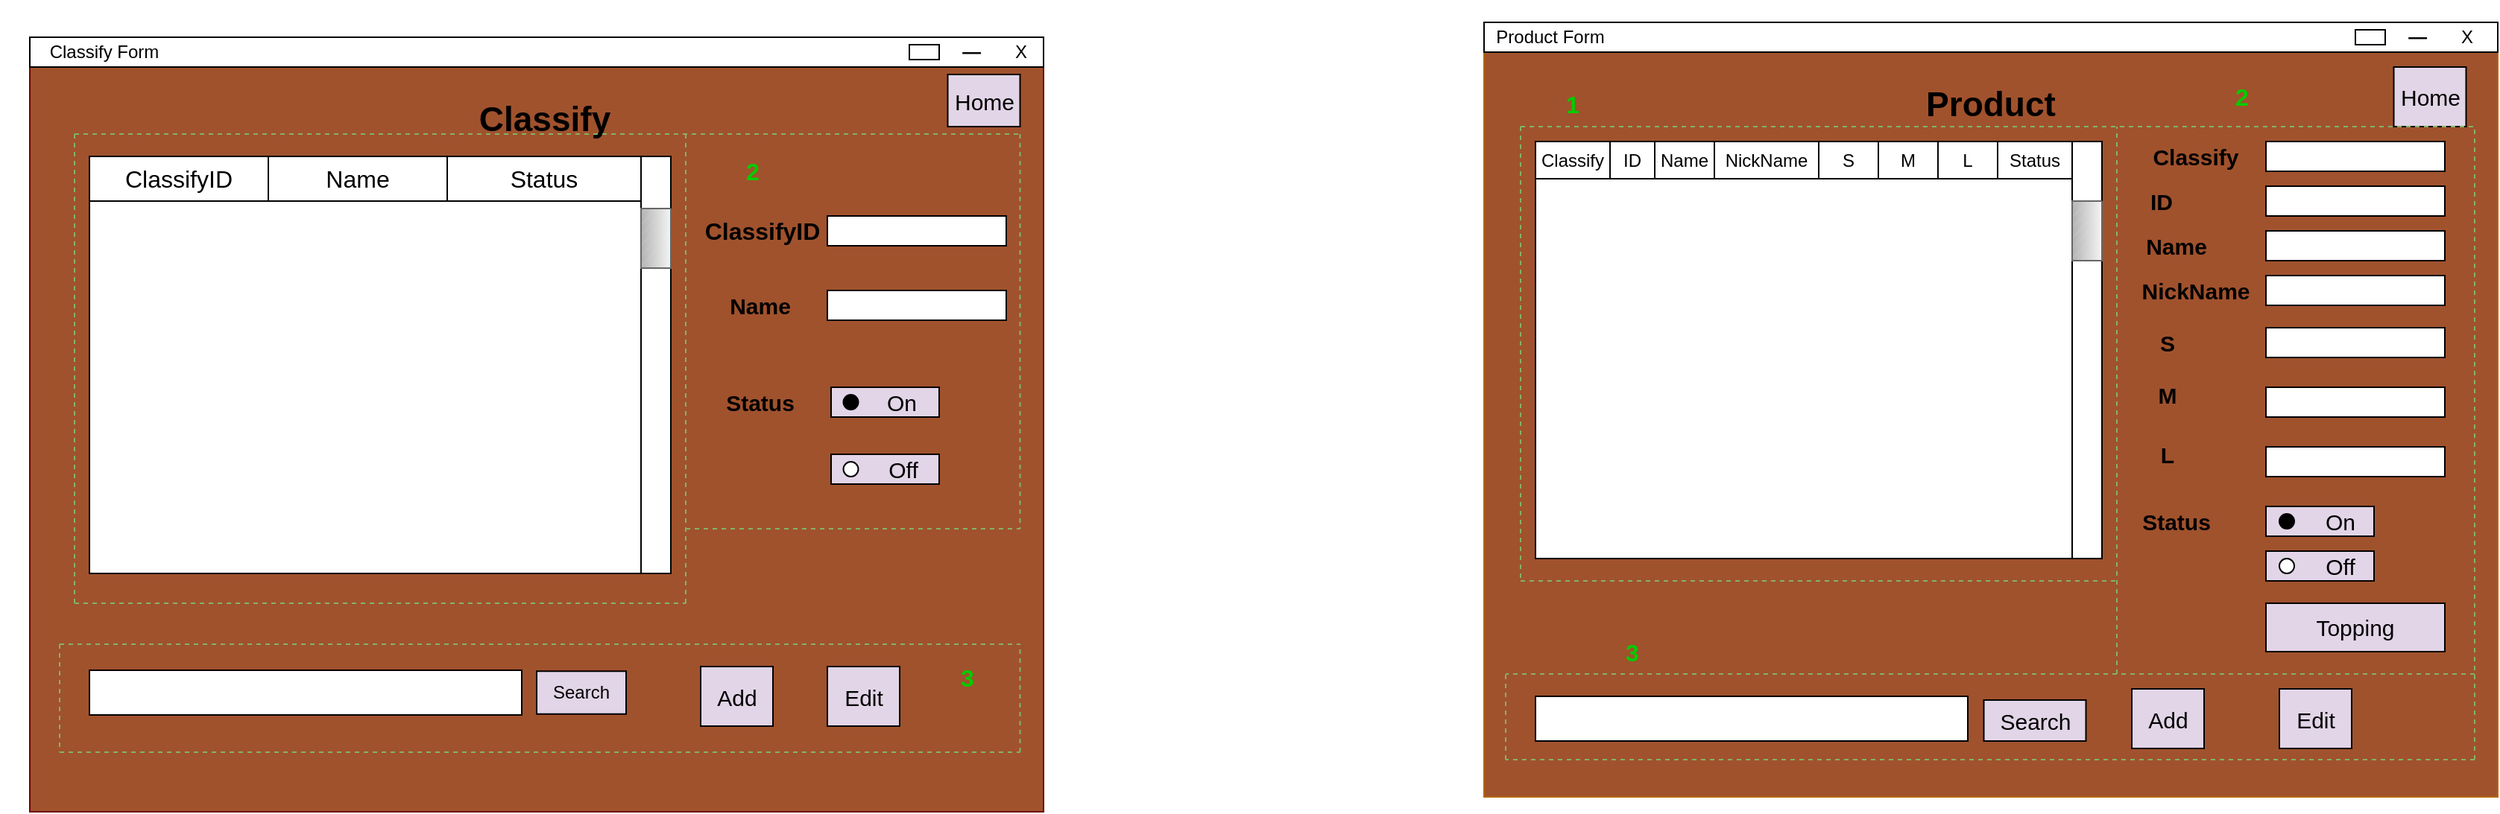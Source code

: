 <mxfile version="17.4.2" type="device"><diagram id="q8lKJVzKrekcvwkOTJQg" name="Page-1"><mxGraphModel dx="1021" dy="651" grid="1" gridSize="10" guides="1" tooltips="1" connect="1" arrows="1" fold="1" page="1" pageScale="1" pageWidth="850" pageHeight="1100" math="0" shadow="0"><root><mxCell id="0"/><mxCell id="1" parent="0"/><mxCell id="ak0xcF1n93-fS8Q3N2Ez-2" value="" style="rounded=0;whiteSpace=wrap;html=1;fillColor=#A0522D;strokeColor=#6F0000;strokeWidth=1;fontColor=#ffffff;" parent="1" vertex="1"><mxGeometry x="80" y="60" width="680" height="500" as="geometry"/></mxCell><mxCell id="ak0xcF1n93-fS8Q3N2Ez-3" value="" style="rounded=0;whiteSpace=wrap;html=1;" parent="1" vertex="1"><mxGeometry x="80" y="40" width="680" height="20" as="geometry"/></mxCell><mxCell id="ak0xcF1n93-fS8Q3N2Ez-4" value="" style="rounded=0;whiteSpace=wrap;html=1;" parent="1" vertex="1"><mxGeometry x="670" y="45" width="20" height="10" as="geometry"/></mxCell><mxCell id="ak0xcF1n93-fS8Q3N2Ez-5" value="X" style="text;html=1;strokeColor=none;fillColor=none;align=center;verticalAlign=middle;whiteSpace=wrap;rounded=0;" parent="1" vertex="1"><mxGeometry x="730" y="40" width="30" height="20" as="geometry"/></mxCell><mxCell id="ak0xcF1n93-fS8Q3N2Ez-6" value="&lt;p class=&quot;MsoListParagraph&quot; style=&quot;margin-left: 55.2pt ; text-align: justify ; line-height: 150%&quot;&gt;&lt;b&gt;&lt;span style=&quot;font-size: 13.0pt ; line-height: 150% ; font-family: &amp;#34;times new roman&amp;#34; , serif&quot;&gt;─&lt;/span&gt;&lt;/b&gt;&lt;/p&gt;" style="text;html=1;strokeColor=none;fillColor=none;align=center;verticalAlign=middle;whiteSpace=wrap;rounded=0;" parent="1" vertex="1"><mxGeometry x="660" y="40" width="30" height="20" as="geometry"/></mxCell><mxCell id="ak0xcF1n93-fS8Q3N2Ez-7" value="Classify Form" style="text;html=1;strokeColor=none;fillColor=none;align=center;verticalAlign=middle;whiteSpace=wrap;rounded=0;" parent="1" vertex="1"><mxGeometry x="60" y="35" width="140" height="30" as="geometry"/></mxCell><mxCell id="ak0xcF1n93-fS8Q3N2Ez-8" value="&lt;span style=&quot;font-size: 23px&quot;&gt;&lt;b&gt;Classify&lt;/b&gt;&lt;/span&gt;" style="text;html=1;strokeColor=none;fillColor=none;align=center;verticalAlign=middle;whiteSpace=wrap;rounded=0;" parent="1" vertex="1"><mxGeometry x="318" y="80" width="215" height="30" as="geometry"/></mxCell><mxCell id="ak0xcF1n93-fS8Q3N2Ez-40" value="" style="rounded=0;whiteSpace=wrap;html=1;" parent="1" vertex="1"><mxGeometry x="120" y="120" width="380" height="280" as="geometry"/></mxCell><mxCell id="ak0xcF1n93-fS8Q3N2Ez-58" value="" style="rounded=0;whiteSpace=wrap;html=1;fontSize=15;fontColor=#000000;" parent="1" vertex="1"><mxGeometry x="120" y="465" width="290" height="30" as="geometry"/></mxCell><mxCell id="ak0xcF1n93-fS8Q3N2Ez-59" value="" style="rounded=0;whiteSpace=wrap;html=1;fontSize=15;fontColor=#000000;" parent="1" vertex="1"><mxGeometry x="615" y="210" width="120" height="20" as="geometry"/></mxCell><mxCell id="ak0xcF1n93-fS8Q3N2Ez-60" value="&lt;span style=&quot;color: rgb(0 , 0 , 0) ; font-size: 16px&quot;&gt;&lt;b&gt;ClassifyID&lt;/b&gt;&lt;/span&gt;" style="text;html=1;strokeColor=none;fillColor=none;align=center;verticalAlign=middle;whiteSpace=wrap;rounded=0;fontSize=15;fontColor=#FF0000;" parent="1" vertex="1"><mxGeometry x="533" y="155" width="77" height="30" as="geometry"/></mxCell><mxCell id="ak0xcF1n93-fS8Q3N2Ez-61" value="&lt;b&gt;Name&lt;/b&gt;" style="text;html=1;strokeColor=none;fillColor=none;align=center;verticalAlign=middle;whiteSpace=wrap;rounded=0;fontSize=15;fontColor=#000000;" parent="1" vertex="1"><mxGeometry x="540" y="205" width="60" height="30" as="geometry"/></mxCell><mxCell id="ak0xcF1n93-fS8Q3N2Ez-64" value="" style="rounded=0;whiteSpace=wrap;html=1;fontSize=15;fontColor=#000000;" parent="1" vertex="1"><mxGeometry x="615" y="160" width="120" height="20" as="geometry"/></mxCell><mxCell id="ak0xcF1n93-fS8Q3N2Ez-73" value="Add" style="rounded=0;whiteSpace=wrap;html=1;fontSize=15;fontColor=#000000;fillColor=#E1D5E7;" parent="1" vertex="1"><mxGeometry x="530" y="462.5" width="48.5" height="40" as="geometry"/></mxCell><mxCell id="ak0xcF1n93-fS8Q3N2Ez-74" value="Edit" style="rounded=0;whiteSpace=wrap;html=1;fontSize=15;fontColor=#000000;fillColor=#E1D5E7;" parent="1" vertex="1"><mxGeometry x="615" y="462.5" width="48.5" height="40" as="geometry"/></mxCell><mxCell id="ak0xcF1n93-fS8Q3N2Ez-75" value="&lt;b&gt;Status&lt;/b&gt;" style="text;html=1;strokeColor=none;fillColor=none;align=center;verticalAlign=middle;whiteSpace=wrap;rounded=0;fontSize=15;fontColor=#000000;" parent="1" vertex="1"><mxGeometry x="540" y="270" width="60" height="30" as="geometry"/></mxCell><mxCell id="ak0xcF1n93-fS8Q3N2Ez-76" value="Home" style="rounded=0;whiteSpace=wrap;html=1;fontSize=15;fontColor=#000000;fillColor=#E1D5E7;" parent="1" vertex="1"><mxGeometry x="695.75" y="65" width="48.5" height="35" as="geometry"/></mxCell><mxCell id="ak0xcF1n93-fS8Q3N2Ez-80" value="" style="rounded=0;whiteSpace=wrap;html=1;fontSize=15;fontColor=#000000;fillColor=#E1D5E7;" parent="1" vertex="1"><mxGeometry x="617.5" y="275" width="72.5" height="20" as="geometry"/></mxCell><mxCell id="ak0xcF1n93-fS8Q3N2Ez-81" value="" style="rounded=0;whiteSpace=wrap;html=1;fontSize=15;fontColor=#000000;fillColor=#E1D5E7;" parent="1" vertex="1"><mxGeometry x="617.5" y="320" width="72.5" height="20" as="geometry"/></mxCell><mxCell id="ak0xcF1n93-fS8Q3N2Ez-82" value="On" style="text;html=1;strokeColor=none;fillColor=none;align=center;verticalAlign=middle;whiteSpace=wrap;rounded=0;fontSize=15;fontColor=#000000;" parent="1" vertex="1"><mxGeometry x="640" y="280" width="50" height="10" as="geometry"/></mxCell><mxCell id="ak0xcF1n93-fS8Q3N2Ez-83" value="Off" style="text;html=1;strokeColor=none;fillColor=none;align=center;verticalAlign=middle;whiteSpace=wrap;rounded=0;fontSize=15;fontColor=#000000;" parent="1" vertex="1"><mxGeometry x="635.75" y="325" width="60" height="10" as="geometry"/></mxCell><mxCell id="ak0xcF1n93-fS8Q3N2Ez-84" value="" style="ellipse;whiteSpace=wrap;html=1;aspect=fixed;fontSize=15;fontColor=#000000;fillColor=#000000;" parent="1" vertex="1"><mxGeometry x="625.75" y="280" width="10" height="10" as="geometry"/></mxCell><mxCell id="ak0xcF1n93-fS8Q3N2Ez-85" value="" style="ellipse;whiteSpace=wrap;html=1;aspect=fixed;fontSize=15;fontColor=#000000;fillColor=#FFFFFF;" parent="1" vertex="1"><mxGeometry x="625.75" y="325" width="10" height="10" as="geometry"/></mxCell><mxCell id="ak0xcF1n93-fS8Q3N2Ez-91" value="" style="rounded=0;whiteSpace=wrap;html=1;fillColor=#A0522D;strokeColor=#b46504;" parent="1" vertex="1"><mxGeometry x="1055.5" y="50" width="680" height="500" as="geometry"/></mxCell><mxCell id="ak0xcF1n93-fS8Q3N2Ez-92" value="" style="rounded=0;whiteSpace=wrap;html=1;" parent="1" vertex="1"><mxGeometry x="1055.5" y="30" width="680" height="20" as="geometry"/></mxCell><mxCell id="ak0xcF1n93-fS8Q3N2Ez-93" value="" style="rounded=0;whiteSpace=wrap;html=1;" parent="1" vertex="1"><mxGeometry x="1640" y="35" width="20" height="10" as="geometry"/></mxCell><mxCell id="ak0xcF1n93-fS8Q3N2Ez-94" value="X" style="text;html=1;strokeColor=none;fillColor=none;align=center;verticalAlign=middle;whiteSpace=wrap;rounded=0;" parent="1" vertex="1"><mxGeometry x="1700" y="30" width="30" height="20" as="geometry"/></mxCell><mxCell id="ak0xcF1n93-fS8Q3N2Ez-95" value="&lt;p class=&quot;MsoListParagraph&quot; style=&quot;margin-left: 55.2pt ; text-align: justify ; line-height: 150%&quot;&gt;&lt;b&gt;&lt;span style=&quot;font-size: 13.0pt ; line-height: 150% ; font-family: &amp;#34;times new roman&amp;#34; , serif&quot;&gt;─&lt;/span&gt;&lt;/b&gt;&lt;/p&gt;" style="text;html=1;strokeColor=none;fillColor=none;align=center;verticalAlign=middle;whiteSpace=wrap;rounded=0;" parent="1" vertex="1"><mxGeometry x="1630" y="30" width="30" height="20" as="geometry"/></mxCell><mxCell id="ak0xcF1n93-fS8Q3N2Ez-96" value="Product Form" style="text;html=1;strokeColor=none;fillColor=none;align=center;verticalAlign=middle;whiteSpace=wrap;rounded=0;" parent="1" vertex="1"><mxGeometry x="1030" y="25" width="140" height="30" as="geometry"/></mxCell><mxCell id="ak0xcF1n93-fS8Q3N2Ez-97" value="&lt;span style=&quot;font-size: 23px&quot;&gt;&lt;b&gt;Product&lt;/b&gt;&lt;/span&gt;" style="text;html=1;strokeColor=none;fillColor=none;align=center;verticalAlign=middle;whiteSpace=wrap;rounded=0;" parent="1" vertex="1"><mxGeometry x="1288" y="70" width="215" height="30" as="geometry"/></mxCell><mxCell id="ak0xcF1n93-fS8Q3N2Ez-98" value="" style="rounded=0;whiteSpace=wrap;html=1;" parent="1" vertex="1"><mxGeometry x="1090" y="110" width="380" height="280" as="geometry"/></mxCell><mxCell id="ak0xcF1n93-fS8Q3N2Ez-110" value="" style="rounded=0;whiteSpace=wrap;html=1;fontSize=15;fontColor=#000000;" parent="1" vertex="1"><mxGeometry x="1090" y="482.5" width="290" height="30" as="geometry"/></mxCell><mxCell id="ak0xcF1n93-fS8Q3N2Ez-111" value="" style="rounded=0;whiteSpace=wrap;html=1;fontSize=15;fontColor=#000000;" parent="1" vertex="1"><mxGeometry x="1580" y="200" width="120" height="20" as="geometry"/></mxCell><mxCell id="ak0xcF1n93-fS8Q3N2Ez-112" value="&lt;font color=&quot;#000000&quot;&gt;&lt;b&gt;Classify&lt;/b&gt;&lt;/font&gt;" style="text;html=1;strokeColor=none;fillColor=none;align=center;verticalAlign=middle;whiteSpace=wrap;rounded=0;fontSize=15;fontColor=#FF0000;" parent="1" vertex="1"><mxGeometry x="1503" y="105" width="60" height="30" as="geometry"/></mxCell><mxCell id="ak0xcF1n93-fS8Q3N2Ez-113" value="&lt;b&gt;Name&lt;/b&gt;" style="text;html=1;strokeColor=none;fillColor=none;align=center;verticalAlign=middle;whiteSpace=wrap;rounded=0;fontSize=15;fontColor=#000000;" parent="1" vertex="1"><mxGeometry x="1490" y="165" width="60" height="30" as="geometry"/></mxCell><mxCell id="ak0xcF1n93-fS8Q3N2Ez-116" value="" style="rounded=0;whiteSpace=wrap;html=1;fontSize=15;fontColor=#000000;" parent="1" vertex="1"><mxGeometry x="1580" y="110" width="120" height="20" as="geometry"/></mxCell><mxCell id="ak0xcF1n93-fS8Q3N2Ez-122" value="Add" style="rounded=0;whiteSpace=wrap;html=1;fontSize=15;fontColor=#000000;fillColor=#E1D5E7;" parent="1" vertex="1"><mxGeometry x="1490" y="477.5" width="48.5" height="40" as="geometry"/></mxCell><mxCell id="ak0xcF1n93-fS8Q3N2Ez-123" value="Edit" style="rounded=0;whiteSpace=wrap;html=1;fontSize=15;fontColor=#000000;fillColor=#E1D5E7;" parent="1" vertex="1"><mxGeometry x="1589" y="477.5" width="48.5" height="40" as="geometry"/></mxCell><mxCell id="ak0xcF1n93-fS8Q3N2Ez-124" value="&lt;b&gt;Status&lt;/b&gt;" style="text;html=1;strokeColor=none;fillColor=none;align=center;verticalAlign=middle;whiteSpace=wrap;rounded=0;fontSize=15;fontColor=#000000;" parent="1" vertex="1"><mxGeometry x="1490" y="350" width="60" height="30" as="geometry"/></mxCell><mxCell id="ak0xcF1n93-fS8Q3N2Ez-125" value="Home" style="rounded=0;whiteSpace=wrap;html=1;fontSize=15;fontColor=#000000;fillColor=#E1D5E7;" parent="1" vertex="1"><mxGeometry x="1665.75" y="60" width="48.5" height="40" as="geometry"/></mxCell><mxCell id="ak0xcF1n93-fS8Q3N2Ez-129" value="" style="rounded=0;whiteSpace=wrap;html=1;fontSize=15;fontColor=#000000;fillColor=#E1D5E7;" parent="1" vertex="1"><mxGeometry x="1580" y="355" width="72.5" height="20" as="geometry"/></mxCell><mxCell id="ak0xcF1n93-fS8Q3N2Ez-130" value="" style="rounded=0;whiteSpace=wrap;html=1;fontSize=15;fontColor=#000000;fillColor=#E1D5E7;" parent="1" vertex="1"><mxGeometry x="1580" y="385" width="72.5" height="20" as="geometry"/></mxCell><mxCell id="ak0xcF1n93-fS8Q3N2Ez-131" value="On" style="text;html=1;strokeColor=none;fillColor=none;align=center;verticalAlign=middle;whiteSpace=wrap;rounded=0;fontSize=15;fontColor=#000000;rotation=0;" parent="1" vertex="1"><mxGeometry x="1605" y="360" width="50" height="10" as="geometry"/></mxCell><mxCell id="ak0xcF1n93-fS8Q3N2Ez-132" value="Off" style="text;html=1;strokeColor=none;fillColor=none;align=center;verticalAlign=middle;whiteSpace=wrap;rounded=0;fontSize=15;fontColor=#000000;" parent="1" vertex="1"><mxGeometry x="1600" y="390" width="60" height="10" as="geometry"/></mxCell><mxCell id="ak0xcF1n93-fS8Q3N2Ez-133" value="" style="ellipse;whiteSpace=wrap;html=1;aspect=fixed;fontSize=15;fontColor=#000000;fillColor=#000000;" parent="1" vertex="1"><mxGeometry x="1589" y="360" width="10" height="10" as="geometry"/></mxCell><mxCell id="ak0xcF1n93-fS8Q3N2Ez-134" value="" style="ellipse;whiteSpace=wrap;html=1;aspect=fixed;fontSize=15;fontColor=#000000;fillColor=#FFFFFF;" parent="1" vertex="1"><mxGeometry x="1589" y="390" width="10" height="10" as="geometry"/></mxCell><mxCell id="ak0xcF1n93-fS8Q3N2Ez-164" value="&lt;span style=&quot;font-size: 15px&quot;&gt;&lt;b&gt;ID&lt;/b&gt;&lt;/span&gt;" style="text;html=1;strokeColor=none;fillColor=none;align=center;verticalAlign=middle;whiteSpace=wrap;rounded=0;fontSize=12;fontColor=#000000;" parent="1" vertex="1"><mxGeometry x="1480" y="135" width="60" height="30" as="geometry"/></mxCell><mxCell id="ak0xcF1n93-fS8Q3N2Ez-165" value="" style="rounded=0;whiteSpace=wrap;html=1;fontSize=15;fontColor=#000000;" parent="1" vertex="1"><mxGeometry x="1580" y="140" width="120" height="20" as="geometry"/></mxCell><mxCell id="ak0xcF1n93-fS8Q3N2Ez-167" value="&lt;span style=&quot;font-size: 15px&quot;&gt;&lt;b&gt;S&lt;/b&gt;&lt;/span&gt;" style="text;html=1;strokeColor=none;fillColor=none;align=center;verticalAlign=middle;whiteSpace=wrap;rounded=0;fontSize=12;fontColor=#000000;" parent="1" vertex="1"><mxGeometry x="1484.25" y="230" width="60" height="30" as="geometry"/></mxCell><mxCell id="ak0xcF1n93-fS8Q3N2Ez-168" value="&lt;b&gt;M&lt;/b&gt;" style="text;html=1;strokeColor=none;fillColor=none;align=center;verticalAlign=middle;whiteSpace=wrap;rounded=0;fontSize=15;fontColor=#000000;" parent="1" vertex="1"><mxGeometry x="1484.25" y="265" width="60" height="30" as="geometry"/></mxCell><mxCell id="ak0xcF1n93-fS8Q3N2Ez-169" value="&lt;b&gt;L&lt;/b&gt;" style="text;html=1;strokeColor=none;fillColor=none;align=center;verticalAlign=middle;whiteSpace=wrap;rounded=0;fontSize=15;fontColor=#000000;" parent="1" vertex="1"><mxGeometry x="1484.25" y="305" width="60" height="30" as="geometry"/></mxCell><mxCell id="ak0xcF1n93-fS8Q3N2Ez-171" value="" style="rounded=0;whiteSpace=wrap;html=1;fontSize=15;fontColor=#000000;" parent="1" vertex="1"><mxGeometry x="1580" y="235" width="120" height="20" as="geometry"/></mxCell><mxCell id="ak0xcF1n93-fS8Q3N2Ez-173" value="" style="rounded=0;whiteSpace=wrap;html=1;fontSize=15;fontColor=#000000;" parent="1" vertex="1"><mxGeometry x="1580" y="275" width="120" height="20" as="geometry"/></mxCell><mxCell id="ak0xcF1n93-fS8Q3N2Ez-175" value="" style="rounded=0;whiteSpace=wrap;html=1;fontSize=15;fontColor=#000000;" parent="1" vertex="1"><mxGeometry x="1580" y="315" width="120" height="20" as="geometry"/></mxCell><mxCell id="o-FGPBHPvcDrGOD6R7V4-8" value="Topping" style="rounded=0;whiteSpace=wrap;html=1;fontSize=15;fontColor=#000000;fillColor=#E1D5E7;" parent="1" vertex="1"><mxGeometry x="1580" y="420" width="120" height="32.5" as="geometry"/></mxCell><mxCell id="o-FGPBHPvcDrGOD6R7V4-19" value="" style="endArrow=none;dashed=1;html=1;rounded=0;fillColor=#d5e8d4;gradientColor=#97d077;strokeColor=#82b366;entryX=1;entryY=0;entryDx=0;entryDy=0;exitX=0.25;exitY=0;exitDx=0;exitDy=0;" parent="1" edge="1"><mxGeometry width="50" height="50" relative="1" as="geometry"><mxPoint x="1080" y="100" as="sourcePoint"/><mxPoint x="1720" y="100" as="targetPoint"/></mxGeometry></mxCell><mxCell id="o-FGPBHPvcDrGOD6R7V4-22" value="" style="endArrow=none;dashed=1;html=1;rounded=0;fillColor=#d5e8d4;gradientColor=#97d077;strokeColor=#82b366;entryX=0.25;entryY=0;entryDx=0;entryDy=0;exitX=0;exitY=0.5;exitDx=0;exitDy=0;" parent="1" edge="1"><mxGeometry width="50" height="50" relative="1" as="geometry"><mxPoint x="1480" y="467.5" as="sourcePoint"/><mxPoint x="1480" y="100" as="targetPoint"/></mxGeometry></mxCell><mxCell id="o-FGPBHPvcDrGOD6R7V4-25" value="" style="endArrow=none;dashed=1;html=1;rounded=0;fillColor=#d5e8d4;gradientColor=#97d077;strokeColor=#82b366;entryX=0;entryY=0;entryDx=0;entryDy=0;exitX=0.25;exitY=0;exitDx=0;exitDy=0;" parent="1" edge="1"><mxGeometry width="50" height="50" relative="1" as="geometry"><mxPoint x="1080" y="100" as="sourcePoint"/><mxPoint x="1080" y="405.0" as="targetPoint"/></mxGeometry></mxCell><mxCell id="o-FGPBHPvcDrGOD6R7V4-26" value="" style="endArrow=none;dashed=1;html=1;rounded=0;fillColor=#d5e8d4;gradientColor=#97d077;strokeColor=#82b366;entryX=0.25;entryY=0;entryDx=0;entryDy=0;exitX=0;exitY=0;exitDx=0;exitDy=0;" parent="1" edge="1"><mxGeometry width="50" height="50" relative="1" as="geometry"><mxPoint x="1080" y="405.0" as="sourcePoint"/><mxPoint x="1480" y="405" as="targetPoint"/></mxGeometry></mxCell><mxCell id="o-FGPBHPvcDrGOD6R7V4-27" value="&lt;font color=&quot;#000000&quot;&gt;Classify&lt;/font&gt;" style="rounded=0;whiteSpace=wrap;html=1;fontColor=#00CC00;strokeColor=#000000;strokeWidth=1;fillColor=#FFFFFF;" parent="1" vertex="1"><mxGeometry x="1090" y="110" width="50" height="25" as="geometry"/></mxCell><mxCell id="o-FGPBHPvcDrGOD6R7V4-28" value="&lt;font color=&quot;#000000&quot;&gt;ID&lt;/font&gt;" style="rounded=0;whiteSpace=wrap;html=1;fontColor=#00CC00;strokeColor=#000000;strokeWidth=1;fillColor=#FFFFFF;" parent="1" vertex="1"><mxGeometry x="1140" y="110" width="30" height="25" as="geometry"/></mxCell><mxCell id="o-FGPBHPvcDrGOD6R7V4-29" value="&lt;font color=&quot;#000000&quot;&gt;Name&lt;/font&gt;" style="rounded=0;whiteSpace=wrap;html=1;fontColor=#00CC00;strokeColor=#000000;strokeWidth=1;fillColor=#FFFFFF;" parent="1" vertex="1"><mxGeometry x="1170" y="110" width="40" height="25" as="geometry"/></mxCell><mxCell id="o-FGPBHPvcDrGOD6R7V4-30" value="&lt;font color=&quot;#000000&quot;&gt;S&lt;/font&gt;" style="rounded=0;whiteSpace=wrap;html=1;fontColor=#00CC00;strokeColor=#000000;strokeWidth=1;fillColor=#FFFFFF;" parent="1" vertex="1"><mxGeometry x="1280" y="110" width="40" height="25" as="geometry"/></mxCell><mxCell id="o-FGPBHPvcDrGOD6R7V4-31" value="&lt;font color=&quot;#000000&quot;&gt;M&lt;/font&gt;" style="rounded=0;whiteSpace=wrap;html=1;fontColor=#00CC00;strokeColor=#000000;strokeWidth=1;fillColor=#FFFFFF;" parent="1" vertex="1"><mxGeometry x="1320" y="110" width="40" height="25" as="geometry"/></mxCell><mxCell id="o-FGPBHPvcDrGOD6R7V4-32" value="&lt;font color=&quot;#000000&quot;&gt;L&lt;/font&gt;" style="rounded=0;whiteSpace=wrap;html=1;fontColor=#00CC00;strokeColor=#000000;strokeWidth=1;fillColor=#FFFFFF;" parent="1" vertex="1"><mxGeometry x="1360" y="110" width="40" height="25" as="geometry"/></mxCell><mxCell id="o-FGPBHPvcDrGOD6R7V4-33" value="&lt;font color=&quot;#000000&quot;&gt;Status&lt;/font&gt;" style="rounded=0;whiteSpace=wrap;html=1;fontColor=#00CC00;strokeColor=#000000;strokeWidth=1;fillColor=#FFFFFF;" parent="1" vertex="1"><mxGeometry x="1400" y="110" width="50" height="25" as="geometry"/></mxCell><mxCell id="o-FGPBHPvcDrGOD6R7V4-35" value="" style="rounded=0;whiteSpace=wrap;html=1;strokeWidth=1;rotation=90;" parent="1" vertex="1"><mxGeometry x="1320" y="240" width="280" height="20" as="geometry"/></mxCell><mxCell id="o-FGPBHPvcDrGOD6R7V4-36" value="" style="verticalLabelPosition=bottom;verticalAlign=top;html=1;shape=mxgraph.basic.patternFillRect;fillStyle=diagRev;step=5;fillStrokeWidth=0.2;fillStrokeColor=#dddddd;strokeWidth=1;rotation=90;fillColor=#f5f5f5;strokeColor=#666666;gradientColor=#b3b3b3;" parent="1" vertex="1"><mxGeometry x="1440" y="160" width="40" height="20" as="geometry"/></mxCell><mxCell id="o-FGPBHPvcDrGOD6R7V4-37" value="Search" style="rounded=0;whiteSpace=wrap;html=1;fontSize=15;fontColor=#000000;fillColor=#E1D5E7;" parent="1" vertex="1"><mxGeometry x="1390.75" y="485" width="68.5" height="27.5" as="geometry"/></mxCell><mxCell id="o-FGPBHPvcDrGOD6R7V4-39" value="" style="endArrow=none;dashed=1;html=1;rounded=0;fillColor=#d5e8d4;gradientColor=#97d077;strokeColor=#82b366;entryX=1;entryY=0;entryDx=0;entryDy=0;exitX=1;exitY=1;exitDx=0;exitDy=0;" parent="1" edge="1"><mxGeometry width="50" height="50" relative="1" as="geometry"><mxPoint x="1720" y="525" as="sourcePoint"/><mxPoint x="1720" y="100" as="targetPoint"/></mxGeometry></mxCell><mxCell id="o-FGPBHPvcDrGOD6R7V4-42" value="" style="endArrow=none;dashed=1;html=1;rounded=0;fillColor=#d5e8d4;gradientColor=#97d077;strokeColor=#82b366;entryX=0;entryY=0.5;entryDx=0;entryDy=0;exitX=1;exitY=0.5;exitDx=0;exitDy=0;" parent="1" edge="1"><mxGeometry width="50" height="50" relative="1" as="geometry"><mxPoint x="1720" y="467.5" as="sourcePoint"/><mxPoint x="1070" y="467.5" as="targetPoint"/></mxGeometry></mxCell><mxCell id="o-FGPBHPvcDrGOD6R7V4-47" value="" style="endArrow=none;dashed=1;html=1;rounded=0;fillColor=#d5e8d4;gradientColor=#97d077;strokeColor=#82b366;entryX=0;entryY=0.5;entryDx=0;entryDy=0;exitX=0;exitY=0.75;exitDx=0;exitDy=0;" parent="1" edge="1"><mxGeometry width="50" height="50" relative="1" as="geometry"><mxPoint x="1070" y="525" as="sourcePoint"/><mxPoint x="1070" y="467.5" as="targetPoint"/></mxGeometry></mxCell><mxCell id="o-FGPBHPvcDrGOD6R7V4-49" value="" style="endArrow=none;dashed=1;html=1;rounded=0;fillColor=#d5e8d4;gradientColor=#97d077;strokeColor=#82b366;entryX=0;entryY=0.75;entryDx=0;entryDy=0;exitX=1;exitY=1;exitDx=0;exitDy=0;" parent="1" edge="1"><mxGeometry width="50" height="50" relative="1" as="geometry"><mxPoint x="1720" y="525" as="sourcePoint"/><mxPoint x="1070" y="525" as="targetPoint"/></mxGeometry></mxCell><mxCell id="o-FGPBHPvcDrGOD6R7V4-50" value="&lt;font color=&quot;#00cc00&quot; size=&quot;1&quot;&gt;&lt;b style=&quot;font-size: 16px&quot;&gt;1&lt;/b&gt;&lt;/font&gt;" style="text;html=1;strokeColor=none;fillColor=none;align=center;verticalAlign=middle;whiteSpace=wrap;rounded=0;fontColor=#000000;" parent="1" vertex="1"><mxGeometry x="1080" y="65" width="70" height="40" as="geometry"/></mxCell><mxCell id="o-FGPBHPvcDrGOD6R7V4-51" value="&lt;font color=&quot;#00cc00&quot; size=&quot;1&quot;&gt;&lt;b style=&quot;font-size: 16px&quot;&gt;2&lt;/b&gt;&lt;/font&gt;" style="text;html=1;strokeColor=none;fillColor=none;align=center;verticalAlign=middle;whiteSpace=wrap;rounded=0;fontColor=#000000;" parent="1" vertex="1"><mxGeometry x="1529" y="60" width="70" height="40" as="geometry"/></mxCell><mxCell id="o-FGPBHPvcDrGOD6R7V4-52" value="&lt;font color=&quot;#00cc00&quot; size=&quot;1&quot;&gt;&lt;b style=&quot;font-size: 16px&quot;&gt;3&lt;/b&gt;&lt;/font&gt;" style="text;html=1;strokeColor=none;fillColor=none;align=center;verticalAlign=middle;whiteSpace=wrap;rounded=0;fontColor=#000000;" parent="1" vertex="1"><mxGeometry x="1120" y="432.5" width="70" height="40" as="geometry"/></mxCell><mxCell id="o-FGPBHPvcDrGOD6R7V4-53" value="&lt;font color=&quot;#000000&quot;&gt;ClassifyID&lt;/font&gt;" style="rounded=0;whiteSpace=wrap;html=1;fontSize=16;fontColor=#00CC00;strokeColor=#000000;strokeWidth=1;fillColor=#FFFFFF;" parent="1" vertex="1"><mxGeometry x="120" y="120" width="120" height="30" as="geometry"/></mxCell><mxCell id="o-FGPBHPvcDrGOD6R7V4-54" value="&lt;font color=&quot;#000000&quot;&gt;Name&lt;/font&gt;" style="rounded=0;whiteSpace=wrap;html=1;fontSize=16;fontColor=#00CC00;strokeColor=#000000;strokeWidth=1;fillColor=#FFFFFF;" parent="1" vertex="1"><mxGeometry x="240" y="120" width="120" height="30" as="geometry"/></mxCell><mxCell id="o-FGPBHPvcDrGOD6R7V4-56" value="" style="rounded=0;whiteSpace=wrap;html=1;strokeWidth=1;rotation=90;" parent="1" vertex="1"><mxGeometry x="360" y="250" width="280" height="20" as="geometry"/></mxCell><mxCell id="o-FGPBHPvcDrGOD6R7V4-57" value="&lt;font color=&quot;#000000&quot;&gt;Status&lt;/font&gt;" style="rounded=0;whiteSpace=wrap;html=1;fontSize=16;fontColor=#00CC00;strokeColor=#000000;strokeWidth=1;fillColor=#FFFFFF;" parent="1" vertex="1"><mxGeometry x="360" y="120" width="130" height="30" as="geometry"/></mxCell><mxCell id="o-FGPBHPvcDrGOD6R7V4-58" value="" style="verticalLabelPosition=bottom;verticalAlign=top;html=1;shape=mxgraph.basic.patternFillRect;fillStyle=diagRev;step=5;fillStrokeWidth=0.2;fillStrokeColor=#dddddd;strokeWidth=1;rotation=90;fillColor=#f5f5f5;strokeColor=#666666;gradientColor=#b3b3b3;" parent="1" vertex="1"><mxGeometry x="480" y="165" width="40" height="20" as="geometry"/></mxCell><mxCell id="o-FGPBHPvcDrGOD6R7V4-63" value="" style="endArrow=none;dashed=1;html=1;rounded=0;fillColor=#d5e8d4;gradientColor=#97d077;strokeColor=#82b366;entryX=1;entryY=0.25;entryDx=0;entryDy=0;exitX=0;exitY=0.25;exitDx=0;exitDy=0;" parent="1" edge="1"><mxGeometry width="50" height="50" relative="1" as="geometry"><mxPoint x="110" y="105" as="sourcePoint"/><mxPoint x="744.25" y="105" as="targetPoint"/></mxGeometry></mxCell><mxCell id="o-FGPBHPvcDrGOD6R7V4-64" value="" style="endArrow=none;dashed=1;html=1;rounded=0;fillColor=#d5e8d4;gradientColor=#97d077;strokeColor=#82b366;entryX=0;entryY=0.5;entryDx=0;entryDy=0;exitX=0;exitY=0.25;exitDx=0;exitDy=0;" parent="1" edge="1"><mxGeometry width="50" height="50" relative="1" as="geometry"><mxPoint x="110" y="105" as="sourcePoint"/><mxPoint x="110" y="420" as="targetPoint"/></mxGeometry></mxCell><mxCell id="o-FGPBHPvcDrGOD6R7V4-65" value="" style="endArrow=none;dashed=1;html=1;rounded=0;fillColor=#d5e8d4;gradientColor=#97d077;strokeColor=#82b366;entryX=1;entryY=0.5;entryDx=0;entryDy=0;exitX=1;exitY=0.25;exitDx=0;exitDy=0;" parent="1" edge="1"><mxGeometry width="50" height="50" relative="1" as="geometry"><mxPoint x="520" y="105" as="sourcePoint"/><mxPoint x="520" y="420" as="targetPoint"/></mxGeometry></mxCell><mxCell id="o-FGPBHPvcDrGOD6R7V4-66" value="" style="endArrow=none;dashed=1;html=1;rounded=0;fillColor=#d5e8d4;gradientColor=#97d077;strokeColor=#82b366;entryX=1;entryY=0.5;entryDx=0;entryDy=0;exitX=0;exitY=0.5;exitDx=0;exitDy=0;" parent="1" edge="1"><mxGeometry width="50" height="50" relative="1" as="geometry"><mxPoint x="110" y="420" as="sourcePoint"/><mxPoint x="520" y="420" as="targetPoint"/></mxGeometry></mxCell><mxCell id="o-FGPBHPvcDrGOD6R7V4-69" value="" style="endArrow=none;dashed=1;html=1;rounded=0;fillColor=#d5e8d4;gradientColor=#97d077;strokeColor=#82b366;entryX=1;entryY=0.5;entryDx=0;entryDy=0;exitX=1;exitY=0.25;exitDx=0;exitDy=0;" parent="1" edge="1"><mxGeometry width="50" height="50" relative="1" as="geometry"><mxPoint x="744.25" y="105" as="sourcePoint"/><mxPoint x="744.25" y="370" as="targetPoint"/></mxGeometry></mxCell><mxCell id="o-FGPBHPvcDrGOD6R7V4-70" value="" style="endArrow=none;dashed=1;html=1;rounded=0;fillColor=#d5e8d4;gradientColor=#97d077;strokeColor=#82b366;entryX=1;entryY=0.5;entryDx=0;entryDy=0;" parent="1" edge="1"><mxGeometry width="50" height="50" relative="1" as="geometry"><mxPoint x="520" y="370" as="sourcePoint"/><mxPoint x="744.25" y="370" as="targetPoint"/></mxGeometry></mxCell><mxCell id="o-FGPBHPvcDrGOD6R7V4-75" value="" style="endArrow=none;dashed=1;html=1;rounded=0;fillColor=#d5e8d4;gradientColor=#97d077;strokeColor=#82b366;entryX=1;entryY=0.25;entryDx=0;entryDy=0;exitX=0;exitY=0.25;exitDx=0;exitDy=0;" parent="1" edge="1"><mxGeometry width="50" height="50" relative="1" as="geometry"><mxPoint x="100" y="447.5" as="sourcePoint"/><mxPoint x="744.25" y="447.5" as="targetPoint"/></mxGeometry></mxCell><mxCell id="o-FGPBHPvcDrGOD6R7V4-76" value="" style="endArrow=none;dashed=1;html=1;rounded=0;fillColor=#d5e8d4;gradientColor=#97d077;strokeColor=#82b366;entryX=1;entryY=0.25;entryDx=0;entryDy=0;exitX=1;exitY=0.25;exitDx=0;exitDy=0;" parent="1" edge="1"><mxGeometry width="50" height="50" relative="1" as="geometry"><mxPoint x="744.25" y="520" as="sourcePoint"/><mxPoint x="744.25" y="447.5" as="targetPoint"/></mxGeometry></mxCell><mxCell id="o-FGPBHPvcDrGOD6R7V4-77" value="" style="endArrow=none;dashed=1;html=1;rounded=0;fillColor=#d5e8d4;gradientColor=#97d077;strokeColor=#82b366;exitX=0;exitY=0.25;exitDx=0;exitDy=0;" parent="1" edge="1"><mxGeometry width="50" height="50" relative="1" as="geometry"><mxPoint x="100" y="447.5" as="sourcePoint"/><mxPoint x="100" y="520" as="targetPoint"/></mxGeometry></mxCell><mxCell id="o-FGPBHPvcDrGOD6R7V4-78" value="" style="endArrow=none;dashed=1;html=1;rounded=0;fillColor=#d5e8d4;gradientColor=#97d077;strokeColor=#82b366;entryX=1;entryY=0.25;entryDx=0;entryDy=0;" parent="1" edge="1"><mxGeometry width="50" height="50" relative="1" as="geometry"><mxPoint x="100" y="520" as="sourcePoint"/><mxPoint x="744.25" y="520" as="targetPoint"/></mxGeometry></mxCell><mxCell id="o-FGPBHPvcDrGOD6R7V4-80" value="&lt;font color=&quot;#00cc00&quot; size=&quot;1&quot;&gt;&lt;b style=&quot;font-size: 16px&quot;&gt;2&lt;/b&gt;&lt;/font&gt;" style="text;html=1;strokeColor=none;fillColor=none;align=center;verticalAlign=middle;whiteSpace=wrap;rounded=0;fontColor=#000000;" parent="1" vertex="1"><mxGeometry x="530" y="110" width="70" height="40" as="geometry"/></mxCell><mxCell id="o-FGPBHPvcDrGOD6R7V4-82" value="&lt;font color=&quot;#00cc00&quot; size=&quot;1&quot;&gt;&lt;b style=&quot;font-size: 16px&quot;&gt;3&lt;/b&gt;&lt;/font&gt;" style="text;html=1;strokeColor=none;fillColor=none;align=center;verticalAlign=middle;whiteSpace=wrap;rounded=0;fontColor=#000000;" parent="1" vertex="1"><mxGeometry x="674.25" y="450" width="70" height="40" as="geometry"/></mxCell><mxCell id="fTEiIshtANGgRZasJoug-1" value="&lt;b&gt;NickName&lt;/b&gt;" style="text;html=1;strokeColor=none;fillColor=none;align=center;verticalAlign=middle;whiteSpace=wrap;rounded=0;fontSize=15;fontColor=#000000;" parent="1" vertex="1"><mxGeometry x="1503" y="195" width="60" height="30" as="geometry"/></mxCell><mxCell id="fTEiIshtANGgRZasJoug-2" value="" style="rounded=0;whiteSpace=wrap;html=1;fontSize=15;fontColor=#000000;" parent="1" vertex="1"><mxGeometry x="1580" y="170" width="120" height="20" as="geometry"/></mxCell><mxCell id="fTEiIshtANGgRZasJoug-3" value="&lt;font color=&quot;#000000&quot;&gt;NickName&lt;/font&gt;" style="rounded=0;whiteSpace=wrap;html=1;fontColor=#00CC00;strokeColor=#000000;strokeWidth=1;fillColor=#FFFFFF;" parent="1" vertex="1"><mxGeometry x="1210" y="110" width="70" height="25" as="geometry"/></mxCell><mxCell id="OtTjlJBxIkPvhs9R-mnb-2" value="Search" style="rounded=0;whiteSpace=wrap;html=1;fillColor=#E1D5E7;" vertex="1" parent="1"><mxGeometry x="420" y="465.63" width="60" height="28.75" as="geometry"/></mxCell></root></mxGraphModel></diagram></mxfile>
